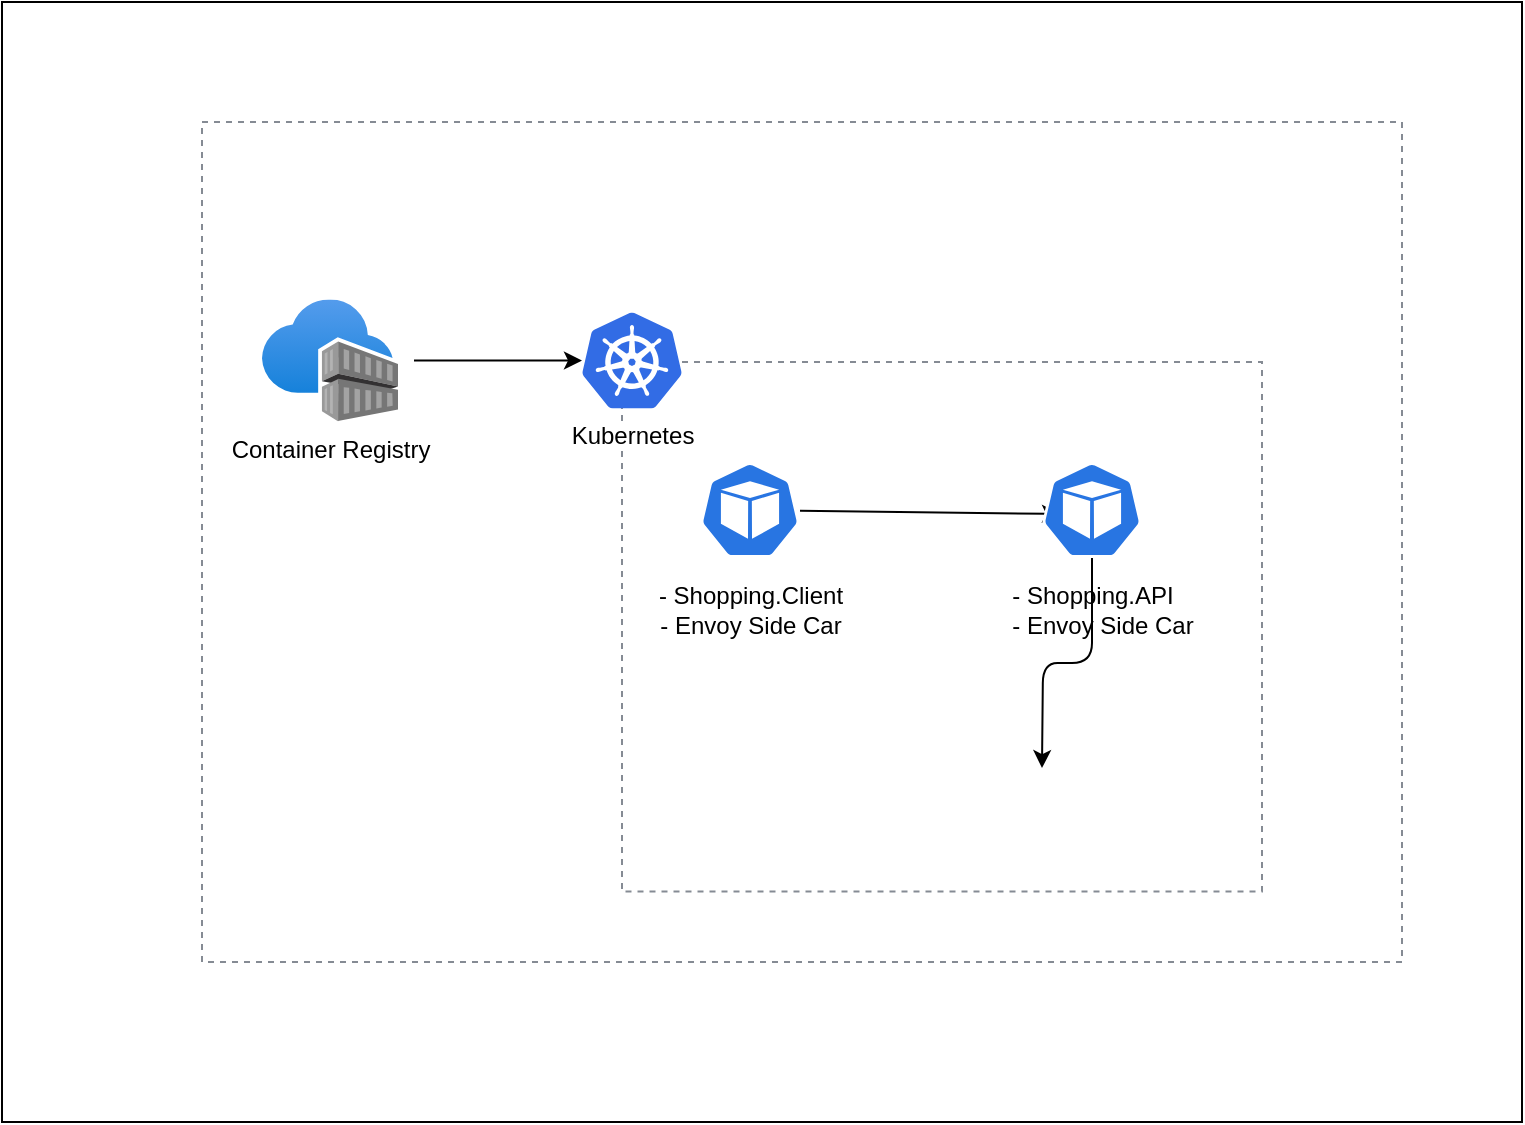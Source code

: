 <mxfile version="15.9.6" type="device"><diagram id="qlMI-PhfPslAYiLbjrF4" name="Project"><mxGraphModel dx="1422" dy="762" grid="1" gridSize="10" guides="1" tooltips="1" connect="1" arrows="1" fold="1" page="1" pageScale="1" pageWidth="827" pageHeight="1169" math="0" shadow="0"><root><mxCell id="0"/><mxCell id="1" parent="0"/><mxCell id="ma951FW7xLK6hNYZv422-20" value="" style="rounded=0;whiteSpace=wrap;html=1;" vertex="1" parent="1"><mxGeometry x="40" y="110" width="760" height="560" as="geometry"/></mxCell><mxCell id="4" value="" style="outlineConnect=0;gradientColor=none;html=1;whiteSpace=wrap;fontSize=12;fontStyle=0;strokeColor=#858B94;fillColor=none;verticalAlign=top;align=center;fontColor=#858B94;dashed=1;spacingTop=3;" parent="1" vertex="1"><mxGeometry x="140" y="170" width="600" height="420" as="geometry"/></mxCell><mxCell id="7" style="edgeStyle=none;html=1;" parent="1" target="6" edge="1"><mxGeometry relative="1" as="geometry"><mxPoint x="246" y="289.25" as="sourcePoint"/></mxGeometry></mxCell><mxCell id="8" value="" style="outlineConnect=0;gradientColor=none;html=1;whiteSpace=wrap;fontSize=12;fontStyle=0;strokeColor=#858B94;fillColor=none;verticalAlign=top;align=center;fontColor=#858B94;dashed=1;spacingTop=3;" parent="1" vertex="1"><mxGeometry x="350" y="290" width="320" height="264.75" as="geometry"/></mxCell><mxCell id="6" value="Kubernetes" style="aspect=fixed;html=1;points=[];align=center;image;fontSize=12;image=img/lib/mscae/Kubernetes.svg;" parent="1" vertex="1"><mxGeometry x="330" y="265.25" width="50" height="48" as="geometry"/></mxCell><mxCell id="13" style="edgeStyle=none;html=1;entryX=0.18;entryY=0.542;entryDx=0;entryDy=0;entryPerimeter=0;" parent="1" source="9" target="12" edge="1"><mxGeometry relative="1" as="geometry"/></mxCell><mxCell id="9" value="&lt;font style=&quot;font-size: 12px&quot;&gt;&lt;br&gt;&lt;br&gt;&lt;br&gt;&lt;br&gt;&lt;br&gt;&lt;br&gt;&lt;br&gt;- Shopping.Client&lt;br&gt;- Envoy Side Car&lt;br&gt;&lt;/font&gt;" style="html=1;dashed=0;whitespace=wrap;fillColor=#2875E2;strokeColor=#ffffff;points=[[0.005,0.63,0],[0.1,0.2,0],[0.9,0.2,0],[0.5,0,0],[0.995,0.63,0],[0.72,0.99,0],[0.5,1,0],[0.28,0.99,0]];shape=mxgraph.kubernetes.icon;prIcon=pod;align=center;" parent="1" vertex="1"><mxGeometry x="389" y="340" width="50" height="48" as="geometry"/></mxCell><mxCell id="10" value="Container Registry" style="aspect=fixed;html=1;points=[];align=center;image;fontSize=12;image=img/lib/azure2/containers/Container_Registries.svg;" parent="1" vertex="1"><mxGeometry x="170" y="258.75" width="68" height="61" as="geometry"/></mxCell><mxCell id="18" style="edgeStyle=orthogonalEdgeStyle;html=1;entryX=1;entryY=0.5;entryDx=0;entryDy=0;" parent="1" source="12" edge="1"><mxGeometry relative="1" as="geometry"><mxPoint x="560" y="493.06" as="targetPoint"/></mxGeometry></mxCell><mxCell id="12" value="&lt;font style=&quot;font-size: 12px&quot;&gt;&lt;br&gt;&lt;br&gt;&lt;br&gt;&lt;br&gt;&lt;br&gt;&lt;br&gt;&lt;br&gt;- Shopping.API&lt;br&gt;&amp;nbsp; &amp;nbsp;- Envoy Side Car&lt;br&gt;&lt;/font&gt;" style="html=1;dashed=0;whitespace=wrap;fillColor=#2875E2;strokeColor=#ffffff;points=[[0.005,0.63,0],[0.1,0.2,0],[0.9,0.2,0],[0.5,0,0],[0.995,0.63,0],[0.72,0.99,0],[0.5,1,0],[0.28,0.99,0]];shape=mxgraph.kubernetes.icon;prIcon=pod;align=center;" parent="1" vertex="1"><mxGeometry x="560" y="340" width="50" height="48" as="geometry"/></mxCell><mxCell id="19" value="" style="shape=image;verticalLabelPosition=bottom;labelBackgroundColor=#ffffff;verticalAlign=top;aspect=fixed;imageAspect=0;image=https://upload.wikimedia.org/wikipedia/commons/thumb/9/93/MongoDB_Logo.svg/2560px-MongoDB_Logo.svg.png;" parent="1" vertex="1"><mxGeometry x="513" y="490" width="97" height="26.12" as="geometry"/></mxCell><mxCell id="20" value="" style="shape=image;verticalLabelPosition=bottom;labelBackgroundColor=#ffffff;verticalAlign=top;aspect=fixed;imageAspect=0;image=https://download.logo.wine/logo/Microsoft_Azure/Microsoft_Azure-Logo.wine.png;" parent="1" vertex="1"><mxGeometry x="50" y="120.0" width="160" height="106.77" as="geometry"/></mxCell></root></mxGraphModel></diagram></mxfile>